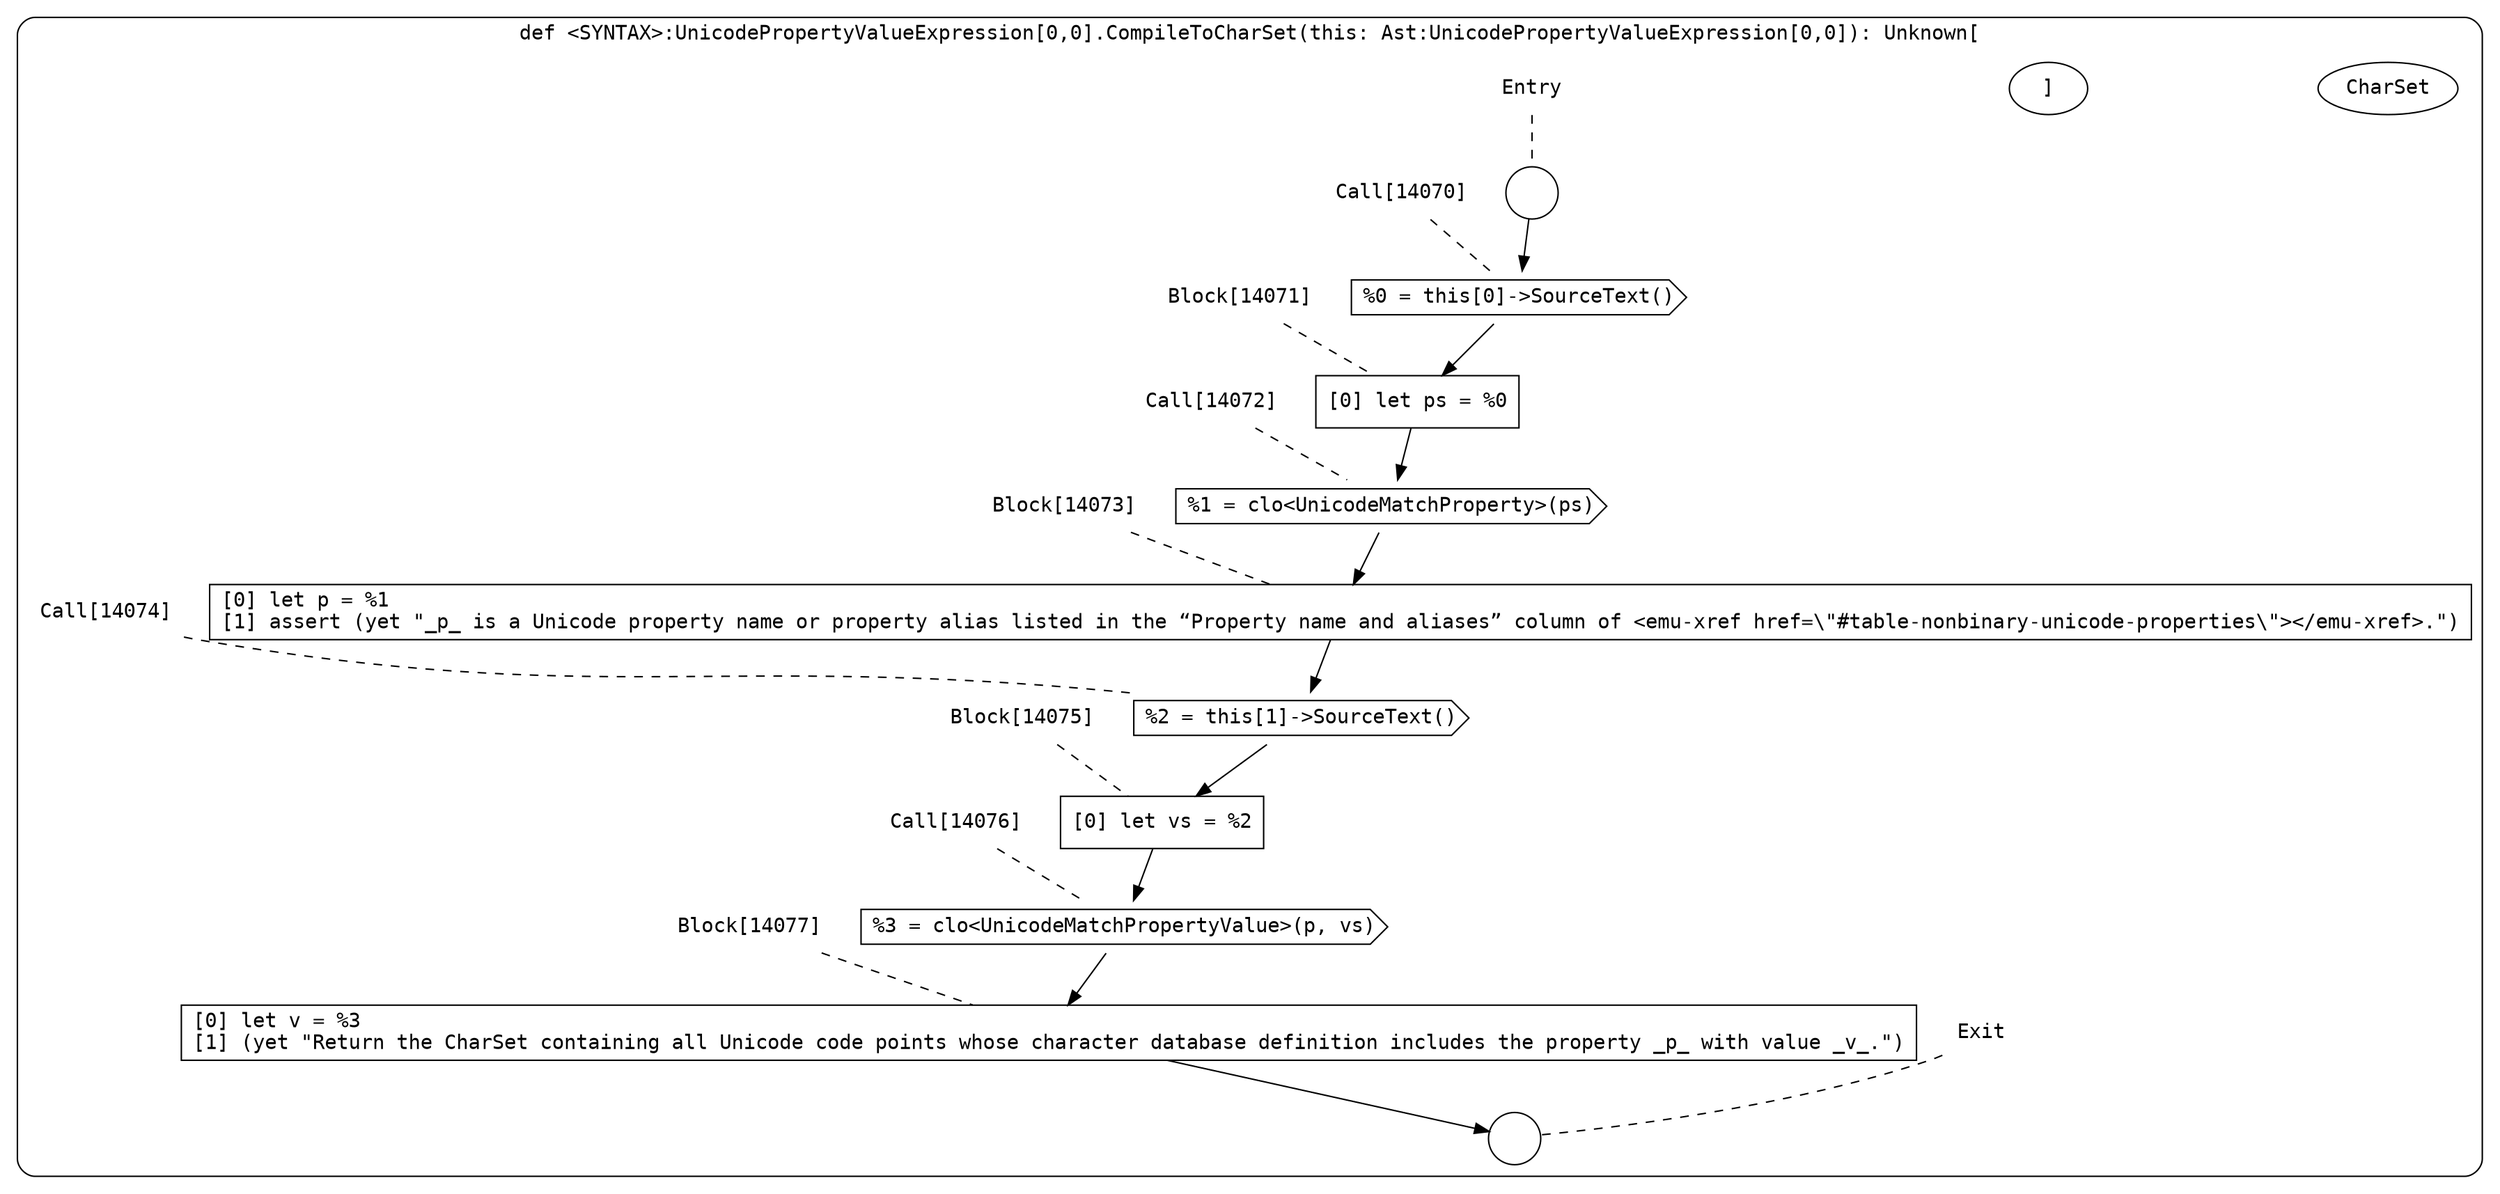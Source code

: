 digraph {
  graph [fontname = "Consolas"]
  node [fontname = "Consolas"]
  edge [fontname = "Consolas"]
  subgraph cluster2299 {
    label = "def <SYNTAX>:UnicodePropertyValueExpression[0,0].CompileToCharSet(this: Ast:UnicodePropertyValueExpression[0,0]): Unknown["CharSet"]"
    style = rounded
    cluster2299_entry_name [shape=none, label=<<font color="black">Entry</font>>]
    cluster2299_entry_name -> cluster2299_entry [arrowhead=none, color="black", style=dashed]
    cluster2299_entry [shape=circle label=" " color="black" fillcolor="white" style=filled]
    cluster2299_entry -> node14070 [color="black"]
    cluster2299_exit_name [shape=none, label=<<font color="black">Exit</font>>]
    cluster2299_exit_name -> cluster2299_exit [arrowhead=none, color="black", style=dashed]
    cluster2299_exit [shape=circle label=" " color="black" fillcolor="white" style=filled]
    node14070_name [shape=none, label=<<font color="black">Call[14070]</font>>]
    node14070_name -> node14070 [arrowhead=none, color="black", style=dashed]
    node14070 [shape=cds, label=<<font color="black">%0 = this[0]-&gt;SourceText()</font>> color="black" fillcolor="white", style=filled]
    node14070 -> node14071 [color="black"]
    node14071_name [shape=none, label=<<font color="black">Block[14071]</font>>]
    node14071_name -> node14071 [arrowhead=none, color="black", style=dashed]
    node14071 [shape=box, label=<<font color="black">[0] let ps = %0<BR ALIGN="LEFT"/></font>> color="black" fillcolor="white", style=filled]
    node14071 -> node14072 [color="black"]
    node14072_name [shape=none, label=<<font color="black">Call[14072]</font>>]
    node14072_name -> node14072 [arrowhead=none, color="black", style=dashed]
    node14072 [shape=cds, label=<<font color="black">%1 = clo&lt;UnicodeMatchProperty&gt;(ps)</font>> color="black" fillcolor="white", style=filled]
    node14072 -> node14073 [color="black"]
    node14073_name [shape=none, label=<<font color="black">Block[14073]</font>>]
    node14073_name -> node14073 [arrowhead=none, color="black", style=dashed]
    node14073 [shape=box, label=<<font color="black">[0] let p = %1<BR ALIGN="LEFT"/>[1] assert (yet &quot;_p_ is a Unicode property name or property alias listed in the &ldquo;Property name and aliases&rdquo; column of &lt;emu-xref href=\&quot;#table-nonbinary-unicode-properties\&quot;&gt;&lt;/emu-xref&gt;.&quot;)<BR ALIGN="LEFT"/></font>> color="black" fillcolor="white", style=filled]
    node14073 -> node14074 [color="black"]
    node14074_name [shape=none, label=<<font color="black">Call[14074]</font>>]
    node14074_name -> node14074 [arrowhead=none, color="black", style=dashed]
    node14074 [shape=cds, label=<<font color="black">%2 = this[1]-&gt;SourceText()</font>> color="black" fillcolor="white", style=filled]
    node14074 -> node14075 [color="black"]
    node14075_name [shape=none, label=<<font color="black">Block[14075]</font>>]
    node14075_name -> node14075 [arrowhead=none, color="black", style=dashed]
    node14075 [shape=box, label=<<font color="black">[0] let vs = %2<BR ALIGN="LEFT"/></font>> color="black" fillcolor="white", style=filled]
    node14075 -> node14076 [color="black"]
    node14076_name [shape=none, label=<<font color="black">Call[14076]</font>>]
    node14076_name -> node14076 [arrowhead=none, color="black", style=dashed]
    node14076 [shape=cds, label=<<font color="black">%3 = clo&lt;UnicodeMatchPropertyValue&gt;(p, vs)</font>> color="black" fillcolor="white", style=filled]
    node14076 -> node14077 [color="black"]
    node14077_name [shape=none, label=<<font color="black">Block[14077]</font>>]
    node14077_name -> node14077 [arrowhead=none, color="black", style=dashed]
    node14077 [shape=box, label=<<font color="black">[0] let v = %3<BR ALIGN="LEFT"/>[1] (yet &quot;Return the CharSet containing all Unicode code points whose character database definition includes the property _p_ with value _v_.&quot;)<BR ALIGN="LEFT"/></font>> color="black" fillcolor="white", style=filled]
    node14077 -> cluster2299_exit [color="black"]
  }
}
